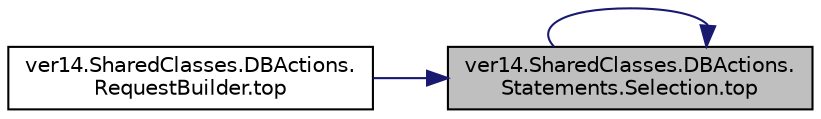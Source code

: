 digraph "ver14.SharedClasses.DBActions.Statements.Selection.top"
{
 // LATEX_PDF_SIZE
  edge [fontname="Helvetica",fontsize="10",labelfontname="Helvetica",labelfontsize="10"];
  node [fontname="Helvetica",fontsize="10",shape=record];
  rankdir="RL";
  Node1 [label="ver14.SharedClasses.DBActions.\lStatements.Selection.top",height=0.2,width=0.4,color="black", fillcolor="grey75", style="filled", fontcolor="black",tooltip=" "];
  Node1 -> Node2 [dir="back",color="midnightblue",fontsize="10",style="solid",fontname="Helvetica"];
  Node2 [label="ver14.SharedClasses.DBActions.\lRequestBuilder.top",height=0.2,width=0.4,color="black", fillcolor="white", style="filled",URL="$classver14_1_1_shared_classes_1_1_d_b_actions_1_1_request_builder.html#aa33168977294e1adf128421f81d1cb5c",tooltip=" "];
  Node1 -> Node1 [dir="back",color="midnightblue",fontsize="10",style="solid",fontname="Helvetica"];
}
